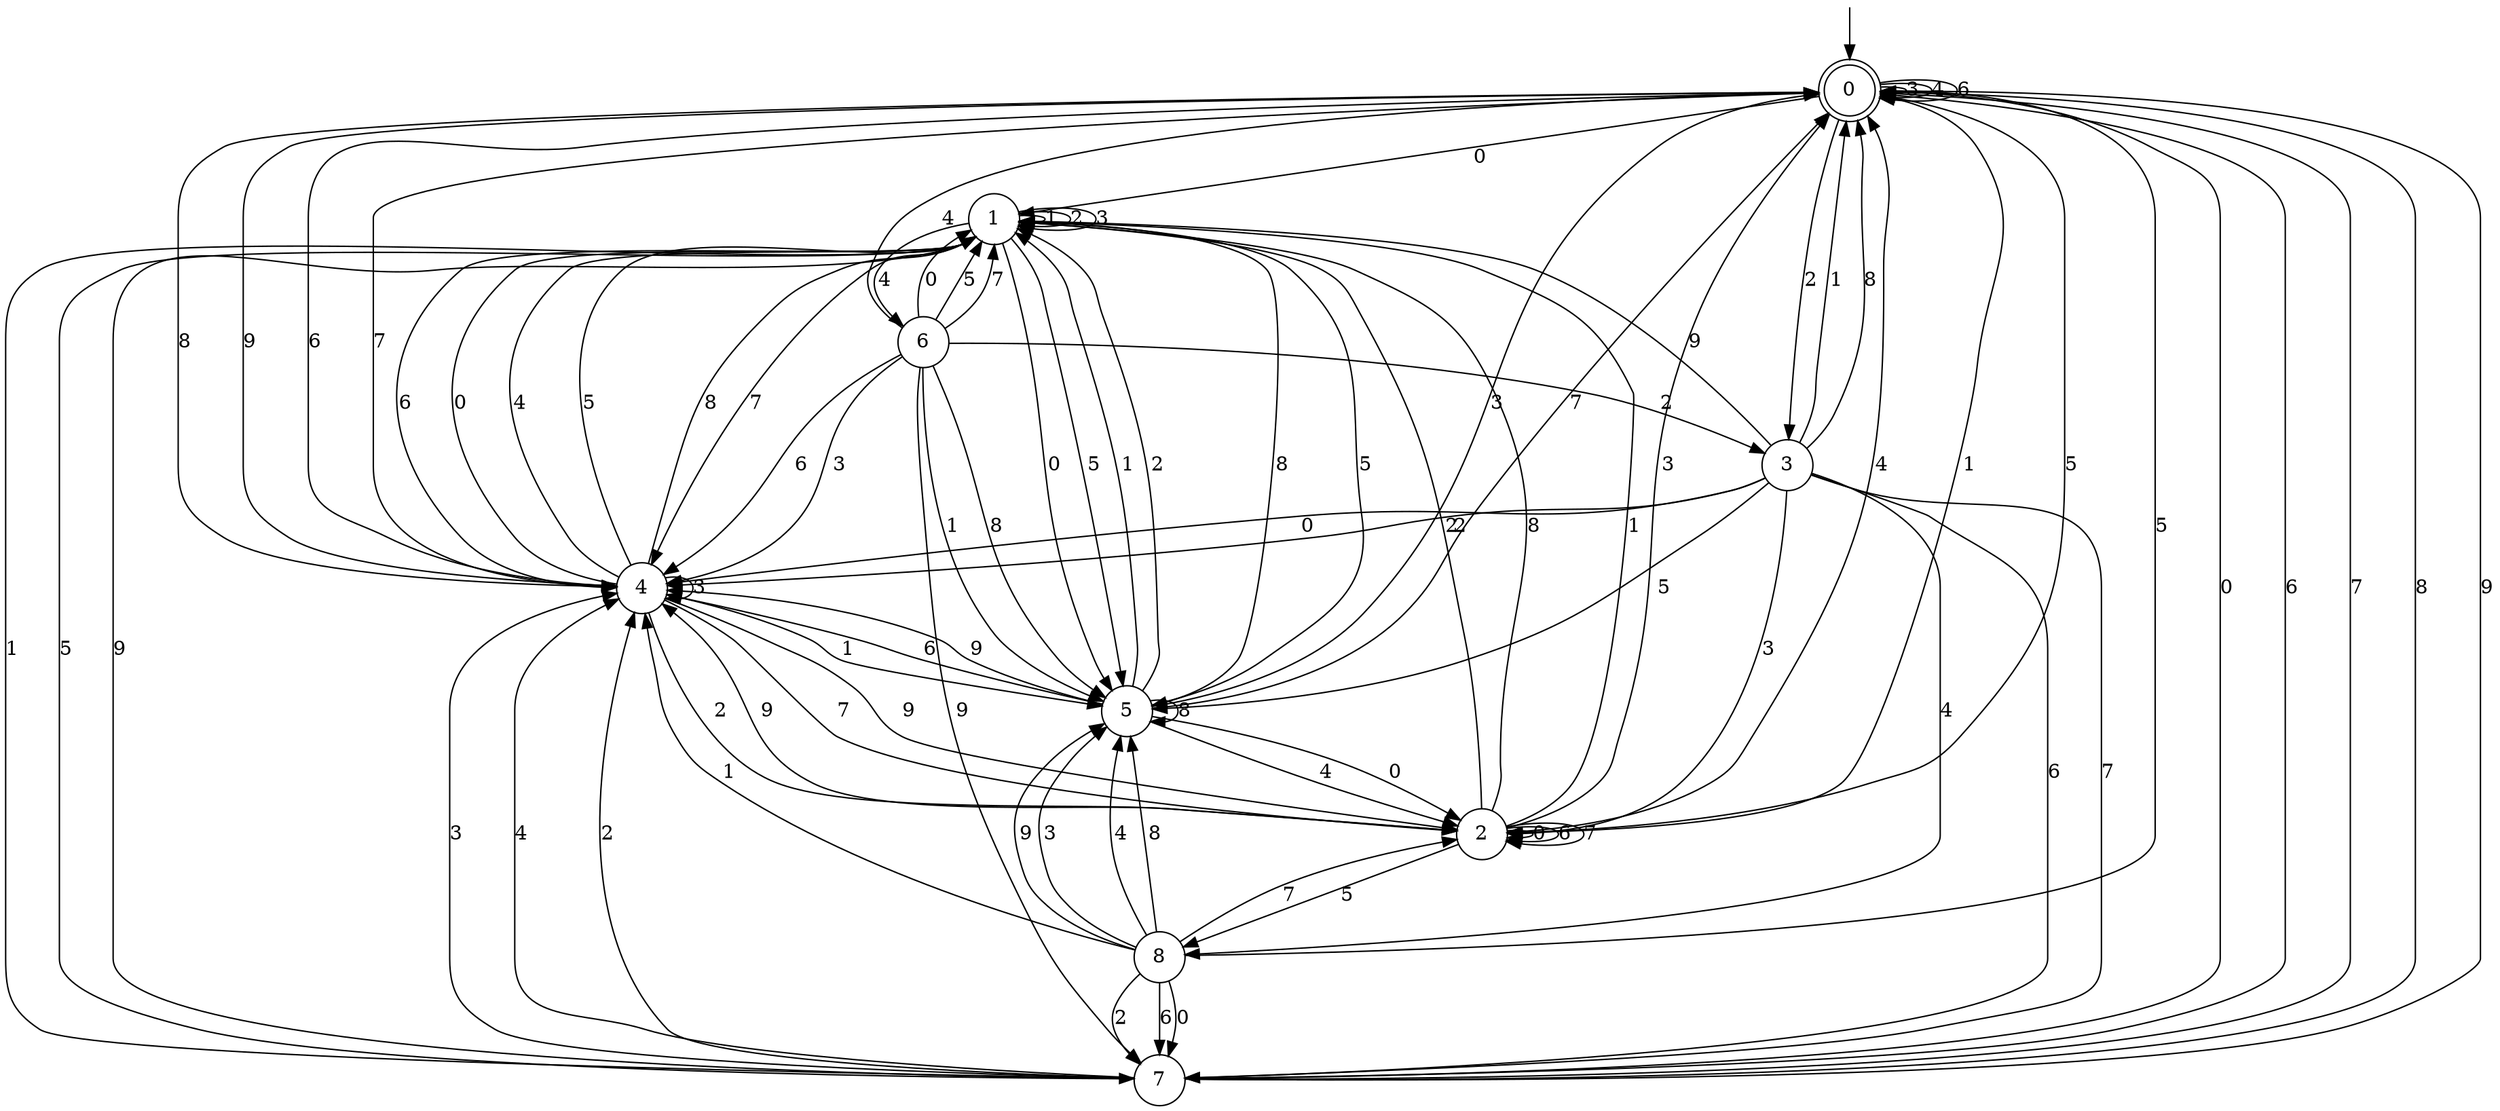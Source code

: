 digraph g {

	s0 [shape="doublecircle" label="0"];
	s1 [shape="circle" label="1"];
	s2 [shape="circle" label="2"];
	s3 [shape="circle" label="3"];
	s4 [shape="circle" label="4"];
	s5 [shape="circle" label="5"];
	s6 [shape="circle" label="6"];
	s7 [shape="circle" label="7"];
	s8 [shape="circle" label="8"];
	s0 -> s1 [label="0"];
	s0 -> s2 [label="1"];
	s0 -> s3 [label="2"];
	s0 -> s0 [label="3"];
	s0 -> s0 [label="4"];
	s0 -> s2 [label="5"];
	s0 -> s0 [label="6"];
	s0 -> s4 [label="7"];
	s0 -> s4 [label="8"];
	s0 -> s4 [label="9"];
	s1 -> s5 [label="0"];
	s1 -> s1 [label="1"];
	s1 -> s1 [label="2"];
	s1 -> s1 [label="3"];
	s1 -> s6 [label="4"];
	s1 -> s5 [label="5"];
	s1 -> s4 [label="6"];
	s1 -> s4 [label="7"];
	s1 -> s5 [label="8"];
	s1 -> s7 [label="9"];
	s2 -> s2 [label="0"];
	s2 -> s1 [label="1"];
	s2 -> s1 [label="2"];
	s2 -> s0 [label="3"];
	s2 -> s0 [label="4"];
	s2 -> s8 [label="5"];
	s2 -> s2 [label="6"];
	s2 -> s2 [label="7"];
	s2 -> s1 [label="8"];
	s2 -> s4 [label="9"];
	s3 -> s4 [label="0"];
	s3 -> s0 [label="1"];
	s3 -> s4 [label="2"];
	s3 -> s2 [label="3"];
	s3 -> s8 [label="4"];
	s3 -> s5 [label="5"];
	s3 -> s7 [label="6"];
	s3 -> s7 [label="7"];
	s3 -> s0 [label="8"];
	s3 -> s1 [label="9"];
	s4 -> s1 [label="0"];
	s4 -> s5 [label="1"];
	s4 -> s2 [label="2"];
	s4 -> s4 [label="3"];
	s4 -> s1 [label="4"];
	s4 -> s1 [label="5"];
	s4 -> s0 [label="6"];
	s4 -> s2 [label="7"];
	s4 -> s1 [label="8"];
	s4 -> s2 [label="9"];
	s5 -> s2 [label="0"];
	s5 -> s1 [label="1"];
	s5 -> s1 [label="2"];
	s5 -> s0 [label="3"];
	s5 -> s2 [label="4"];
	s5 -> s1 [label="5"];
	s5 -> s4 [label="6"];
	s5 -> s0 [label="7"];
	s5 -> s5 [label="8"];
	s5 -> s4 [label="9"];
	s6 -> s1 [label="0"];
	s6 -> s5 [label="1"];
	s6 -> s3 [label="2"];
	s6 -> s4 [label="3"];
	s6 -> s0 [label="4"];
	s6 -> s1 [label="5"];
	s6 -> s4 [label="6"];
	s6 -> s1 [label="7"];
	s6 -> s5 [label="8"];
	s6 -> s7 [label="9"];
	s7 -> s0 [label="0"];
	s7 -> s1 [label="1"];
	s7 -> s4 [label="2"];
	s7 -> s4 [label="3"];
	s7 -> s4 [label="4"];
	s7 -> s1 [label="5"];
	s7 -> s0 [label="6"];
	s7 -> s0 [label="7"];
	s7 -> s0 [label="8"];
	s7 -> s0 [label="9"];
	s8 -> s7 [label="0"];
	s8 -> s4 [label="1"];
	s8 -> s7 [label="2"];
	s8 -> s5 [label="3"];
	s8 -> s5 [label="4"];
	s8 -> s0 [label="5"];
	s8 -> s7 [label="6"];
	s8 -> s2 [label="7"];
	s8 -> s5 [label="8"];
	s8 -> s5 [label="9"];

__start0 [label="" shape="none" width="0" height="0"];
__start0 -> s0;

}
